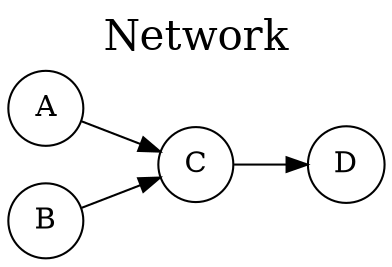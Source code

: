 digraph Network {
rankdir=LR;
	graph [label="Network", labelloc=t, fontsize=20]; 
	node [shape=doublecircle, style = filled, fillcolor=white, color = black];
	node [shape=circle];
	node [color=black, fontcolor=black];
	edge [color=black];
	A -> C
	B -> C
	C -> D

}
